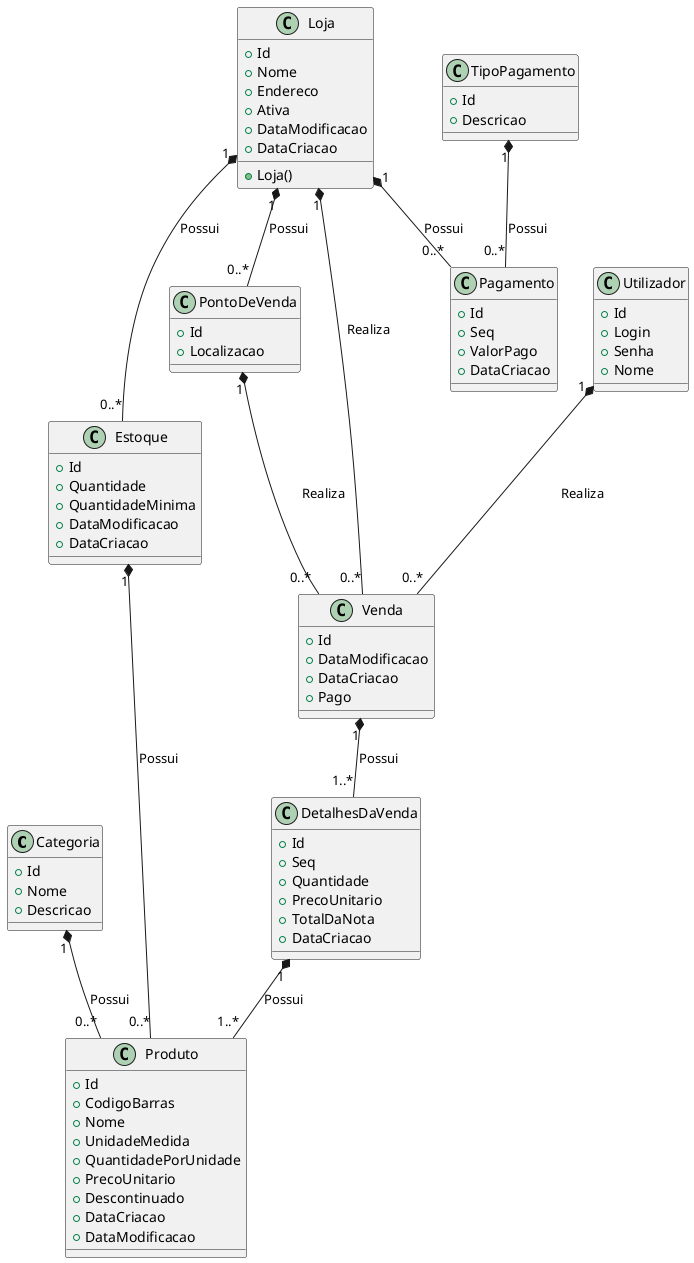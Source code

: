 @startuml Vendas

class Categoria {
    + Id 
    + Nome
    + Descricao    
}

class Produto {
    + Id 
    + CodigoBarras
    + Nome
    + UnidadeMedida
    + QuantidadePorUnidade 
    + PrecoUnitario 
    + Descontinuado
    + DataCriacao 
    + DataModificacao     
}

class Estoque {
    + Id 
    + Quantidade 
    + QuantidadeMinima 
    + DataModificacao 
    + DataCriacao    
 }

class Loja {
    + Loja()
    + Id 
    + Nome 
    + Endereco 
    + Ativa
    + DataModificacao 
    + DataCriacao     
 }

 class PontoDeVenda {
    + Id 
    + Localizacao     
}

class Venda {
    + Id 
    + DataModificacao 
    + DataCriacao 
    + Pago
}

class DetalhesDaVenda {
    + Id 
    + Seq     
    + Quantidade 
    + PrecoUnitario 
    + TotalDaNota
    + DataCriacao 
}

class Utilizador {
    + Id 
    + Login 
    + Senha 
    + Nome 
}

class TipoPagamento {
    + Id 
    + Descricao
}

class Pagamento {
    + Id 
    + Seq
    + ValorPago 
    + DataCriacao   
}

' Relacoes
Categoria "1" *-- "0..*" Produto : Possui
Estoque "1" *-- "0..*" Produto : Possui
Loja "1" *-- "0..*" Estoque : Possui
Loja "1" *-- "0..*" PontoDeVenda : Possui
Loja "1" *-- "0..*" Venda : Realiza
PontoDeVenda "1" *-- "0..*" Venda : Realiza
Venda "1" *-- "1..*" DetalhesDaVenda : Possui
DetalhesDaVenda "1" *-- "1..*" Produto : Possui
Utilizador  "1" *-- "0..*" Venda : Realiza
TipoPagamento  "1" *-- "0..*" Pagamento : Possui
Loja "1" *-- "0..*" Pagamento : Possui
@enduml
